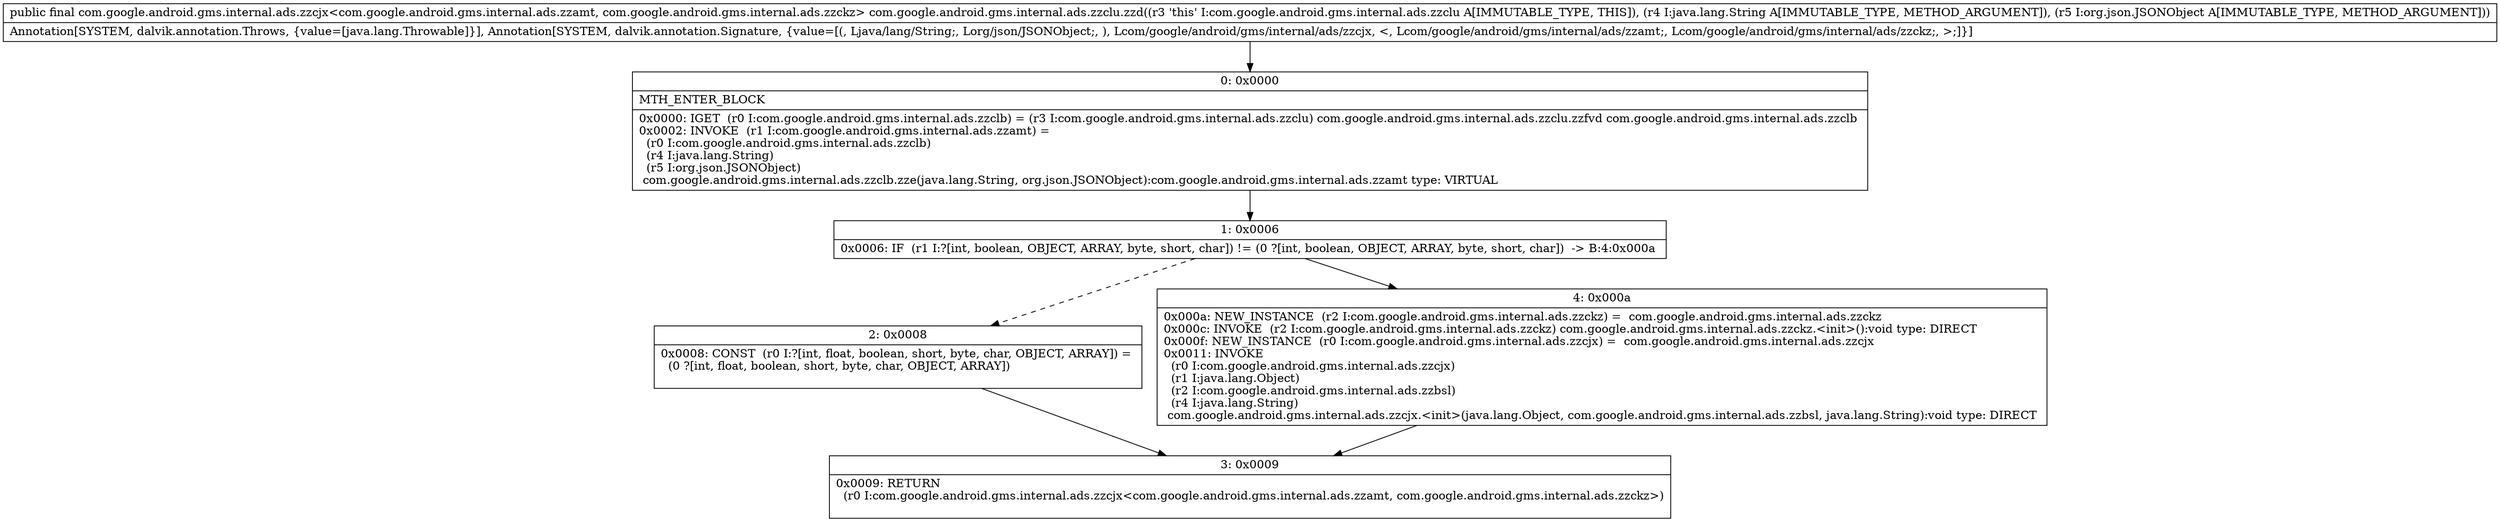 digraph "CFG forcom.google.android.gms.internal.ads.zzclu.zzd(Ljava\/lang\/String;Lorg\/json\/JSONObject;)Lcom\/google\/android\/gms\/internal\/ads\/zzcjx;" {
Node_0 [shape=record,label="{0\:\ 0x0000|MTH_ENTER_BLOCK\l|0x0000: IGET  (r0 I:com.google.android.gms.internal.ads.zzclb) = (r3 I:com.google.android.gms.internal.ads.zzclu) com.google.android.gms.internal.ads.zzclu.zzfvd com.google.android.gms.internal.ads.zzclb \l0x0002: INVOKE  (r1 I:com.google.android.gms.internal.ads.zzamt) = \l  (r0 I:com.google.android.gms.internal.ads.zzclb)\l  (r4 I:java.lang.String)\l  (r5 I:org.json.JSONObject)\l com.google.android.gms.internal.ads.zzclb.zze(java.lang.String, org.json.JSONObject):com.google.android.gms.internal.ads.zzamt type: VIRTUAL \l}"];
Node_1 [shape=record,label="{1\:\ 0x0006|0x0006: IF  (r1 I:?[int, boolean, OBJECT, ARRAY, byte, short, char]) != (0 ?[int, boolean, OBJECT, ARRAY, byte, short, char])  \-\> B:4:0x000a \l}"];
Node_2 [shape=record,label="{2\:\ 0x0008|0x0008: CONST  (r0 I:?[int, float, boolean, short, byte, char, OBJECT, ARRAY]) = \l  (0 ?[int, float, boolean, short, byte, char, OBJECT, ARRAY])\l \l}"];
Node_3 [shape=record,label="{3\:\ 0x0009|0x0009: RETURN  \l  (r0 I:com.google.android.gms.internal.ads.zzcjx\<com.google.android.gms.internal.ads.zzamt, com.google.android.gms.internal.ads.zzckz\>)\l \l}"];
Node_4 [shape=record,label="{4\:\ 0x000a|0x000a: NEW_INSTANCE  (r2 I:com.google.android.gms.internal.ads.zzckz) =  com.google.android.gms.internal.ads.zzckz \l0x000c: INVOKE  (r2 I:com.google.android.gms.internal.ads.zzckz) com.google.android.gms.internal.ads.zzckz.\<init\>():void type: DIRECT \l0x000f: NEW_INSTANCE  (r0 I:com.google.android.gms.internal.ads.zzcjx) =  com.google.android.gms.internal.ads.zzcjx \l0x0011: INVOKE  \l  (r0 I:com.google.android.gms.internal.ads.zzcjx)\l  (r1 I:java.lang.Object)\l  (r2 I:com.google.android.gms.internal.ads.zzbsl)\l  (r4 I:java.lang.String)\l com.google.android.gms.internal.ads.zzcjx.\<init\>(java.lang.Object, com.google.android.gms.internal.ads.zzbsl, java.lang.String):void type: DIRECT \l}"];
MethodNode[shape=record,label="{public final com.google.android.gms.internal.ads.zzcjx\<com.google.android.gms.internal.ads.zzamt, com.google.android.gms.internal.ads.zzckz\> com.google.android.gms.internal.ads.zzclu.zzd((r3 'this' I:com.google.android.gms.internal.ads.zzclu A[IMMUTABLE_TYPE, THIS]), (r4 I:java.lang.String A[IMMUTABLE_TYPE, METHOD_ARGUMENT]), (r5 I:org.json.JSONObject A[IMMUTABLE_TYPE, METHOD_ARGUMENT]))  | Annotation[SYSTEM, dalvik.annotation.Throws, \{value=[java.lang.Throwable]\}], Annotation[SYSTEM, dalvik.annotation.Signature, \{value=[(, Ljava\/lang\/String;, Lorg\/json\/JSONObject;, ), Lcom\/google\/android\/gms\/internal\/ads\/zzcjx, \<, Lcom\/google\/android\/gms\/internal\/ads\/zzamt;, Lcom\/google\/android\/gms\/internal\/ads\/zzckz;, \>;]\}]\l}"];
MethodNode -> Node_0;
Node_0 -> Node_1;
Node_1 -> Node_2[style=dashed];
Node_1 -> Node_4;
Node_2 -> Node_3;
Node_4 -> Node_3;
}

